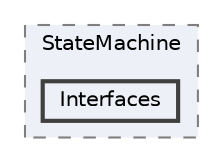 digraph "Assets/_Project/Scripts/Application/StateMachine/Interfaces"
{
 // LATEX_PDF_SIZE
  bgcolor="transparent";
  edge [fontname=Helvetica,fontsize=10,labelfontname=Helvetica,labelfontsize=10];
  node [fontname=Helvetica,fontsize=10,shape=box,height=0.2,width=0.4];
  compound=true
  subgraph clusterdir_77e8e1e1c201f473868248f0c2f9a6d9 {
    graph [ bgcolor="#edf0f7", pencolor="grey50", label="StateMachine", fontname=Helvetica,fontsize=10 style="filled,dashed", URL="dir_77e8e1e1c201f473868248f0c2f9a6d9.html",tooltip=""]
  dir_5539db63c69791d0b5b8ba4ed63a507e [label="Interfaces", fillcolor="#edf0f7", color="grey25", style="filled,bold", URL="dir_5539db63c69791d0b5b8ba4ed63a507e.html",tooltip=""];
  }
}
